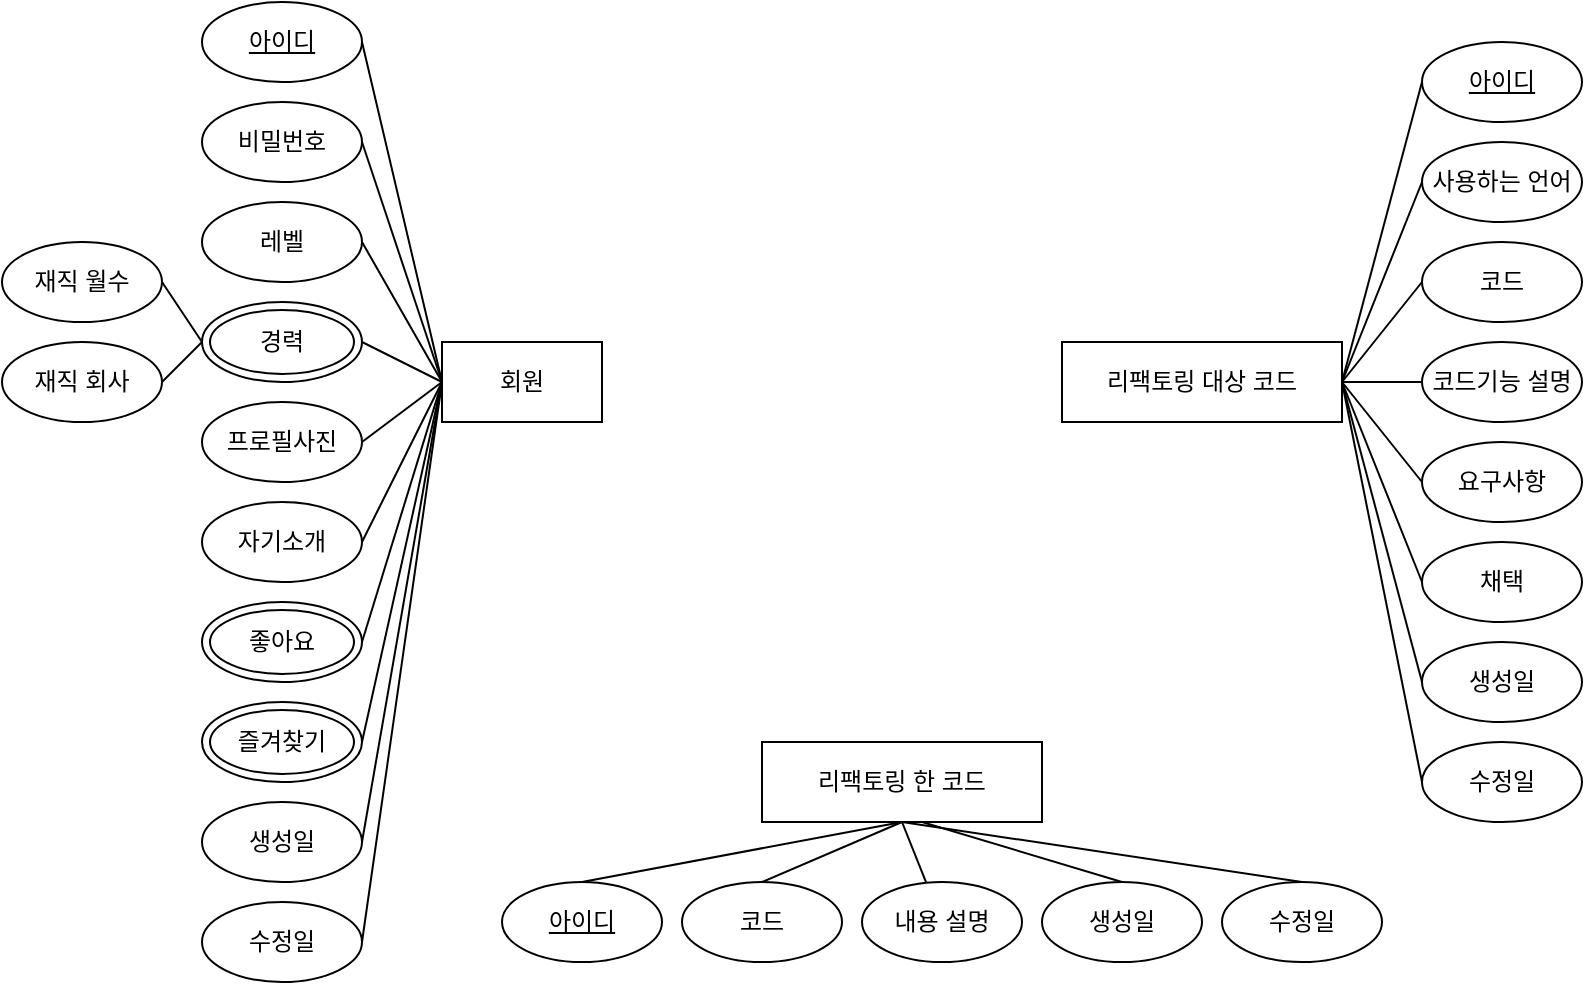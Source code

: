 <mxfile version="20.2.8" type="github">
  <diagram id="OBB000rxiE3-gPW8BQ-Y" name="페이지-1">
    <mxGraphModel dx="1038" dy="547" grid="1" gridSize="10" guides="1" tooltips="1" connect="1" arrows="1" fold="1" page="1" pageScale="1" pageWidth="827" pageHeight="1169" math="0" shadow="0">
      <root>
        <mxCell id="0" />
        <mxCell id="1" parent="0" />
        <mxCell id="gdsI4690DeXEd4IL5GdT-1" value="회원" style="whiteSpace=wrap;html=1;" vertex="1" parent="1">
          <mxGeometry x="240" y="210" width="80" height="40" as="geometry" />
        </mxCell>
        <mxCell id="gdsI4690DeXEd4IL5GdT-25" style="edgeStyle=none;rounded=0;orthogonalLoop=1;jettySize=auto;html=1;endArrow=none;endFill=0;exitX=1;exitY=0.5;exitDx=0;exitDy=0;" edge="1" parent="1" source="gdsI4690DeXEd4IL5GdT-2">
          <mxGeometry relative="1" as="geometry">
            <mxPoint x="240" y="230" as="targetPoint" />
          </mxGeometry>
        </mxCell>
        <mxCell id="gdsI4690DeXEd4IL5GdT-2" value="아이디" style="ellipse;whiteSpace=wrap;html=1;fontStyle=4" vertex="1" parent="1">
          <mxGeometry x="120" y="40" width="80" height="40" as="geometry" />
        </mxCell>
        <mxCell id="gdsI4690DeXEd4IL5GdT-24" style="edgeStyle=none;rounded=0;orthogonalLoop=1;jettySize=auto;html=1;endArrow=none;endFill=0;exitX=1;exitY=0.5;exitDx=0;exitDy=0;" edge="1" parent="1" source="gdsI4690DeXEd4IL5GdT-3">
          <mxGeometry relative="1" as="geometry">
            <mxPoint x="240" y="230" as="targetPoint" />
          </mxGeometry>
        </mxCell>
        <mxCell id="gdsI4690DeXEd4IL5GdT-3" value="비밀번호" style="ellipse;whiteSpace=wrap;html=1;" vertex="1" parent="1">
          <mxGeometry x="120" y="90" width="80" height="40" as="geometry" />
        </mxCell>
        <mxCell id="gdsI4690DeXEd4IL5GdT-23" style="edgeStyle=none;rounded=0;orthogonalLoop=1;jettySize=auto;html=1;entryX=0;entryY=0.5;entryDx=0;entryDy=0;endArrow=none;endFill=0;exitX=1;exitY=0.5;exitDx=0;exitDy=0;" edge="1" parent="1" source="gdsI4690DeXEd4IL5GdT-4" target="gdsI4690DeXEd4IL5GdT-1">
          <mxGeometry relative="1" as="geometry" />
        </mxCell>
        <mxCell id="gdsI4690DeXEd4IL5GdT-4" value="레벨" style="ellipse;whiteSpace=wrap;html=1;" vertex="1" parent="1">
          <mxGeometry x="120" y="140" width="80" height="40" as="geometry" />
        </mxCell>
        <mxCell id="gdsI4690DeXEd4IL5GdT-18" style="edgeStyle=none;rounded=0;orthogonalLoop=1;jettySize=auto;html=1;entryX=0;entryY=0.5;entryDx=0;entryDy=0;endArrow=none;endFill=0;exitX=1;exitY=0.5;exitDx=0;exitDy=0;" edge="1" parent="1" source="gdsI4690DeXEd4IL5GdT-6" target="gdsI4690DeXEd4IL5GdT-1">
          <mxGeometry relative="1" as="geometry" />
        </mxCell>
        <mxCell id="gdsI4690DeXEd4IL5GdT-6" value="경력" style="ellipse;shape=doubleEllipse;whiteSpace=wrap;html=1;" vertex="1" parent="1">
          <mxGeometry x="120" y="190" width="80" height="40" as="geometry" />
        </mxCell>
        <mxCell id="gdsI4690DeXEd4IL5GdT-16" style="rounded=0;orthogonalLoop=1;jettySize=auto;html=1;entryX=0;entryY=0.5;entryDx=0;entryDy=0;endArrow=none;endFill=0;exitX=1;exitY=0.5;exitDx=0;exitDy=0;" edge="1" parent="1" source="gdsI4690DeXEd4IL5GdT-8" target="gdsI4690DeXEd4IL5GdT-6">
          <mxGeometry relative="1" as="geometry" />
        </mxCell>
        <mxCell id="gdsI4690DeXEd4IL5GdT-8" value="재직 월수" style="ellipse;whiteSpace=wrap;html=1;" vertex="1" parent="1">
          <mxGeometry x="20" y="160" width="80" height="40" as="geometry" />
        </mxCell>
        <mxCell id="gdsI4690DeXEd4IL5GdT-17" style="edgeStyle=none;rounded=0;orthogonalLoop=1;jettySize=auto;html=1;entryX=0;entryY=0.5;entryDx=0;entryDy=0;endArrow=none;endFill=0;exitX=1;exitY=0.5;exitDx=0;exitDy=0;" edge="1" parent="1" source="gdsI4690DeXEd4IL5GdT-9" target="gdsI4690DeXEd4IL5GdT-6">
          <mxGeometry relative="1" as="geometry" />
        </mxCell>
        <mxCell id="gdsI4690DeXEd4IL5GdT-9" value="재직 회사" style="ellipse;whiteSpace=wrap;html=1;" vertex="1" parent="1">
          <mxGeometry x="20" y="210" width="80" height="40" as="geometry" />
        </mxCell>
        <mxCell id="gdsI4690DeXEd4IL5GdT-19" style="edgeStyle=none;rounded=0;orthogonalLoop=1;jettySize=auto;html=1;entryX=0;entryY=0.5;entryDx=0;entryDy=0;endArrow=none;endFill=0;exitX=1;exitY=0.5;exitDx=0;exitDy=0;" edge="1" parent="1" source="gdsI4690DeXEd4IL5GdT-10" target="gdsI4690DeXEd4IL5GdT-1">
          <mxGeometry relative="1" as="geometry" />
        </mxCell>
        <mxCell id="gdsI4690DeXEd4IL5GdT-10" value="프로필사진" style="ellipse;whiteSpace=wrap;html=1;" vertex="1" parent="1">
          <mxGeometry x="120" y="240" width="80" height="40" as="geometry" />
        </mxCell>
        <mxCell id="gdsI4690DeXEd4IL5GdT-20" style="edgeStyle=none;rounded=0;orthogonalLoop=1;jettySize=auto;html=1;entryX=0;entryY=0.5;entryDx=0;entryDy=0;endArrow=none;endFill=0;exitX=1;exitY=0.5;exitDx=0;exitDy=0;" edge="1" parent="1" source="gdsI4690DeXEd4IL5GdT-11" target="gdsI4690DeXEd4IL5GdT-1">
          <mxGeometry relative="1" as="geometry" />
        </mxCell>
        <mxCell id="gdsI4690DeXEd4IL5GdT-11" value="자기소개" style="ellipse;whiteSpace=wrap;html=1;" vertex="1" parent="1">
          <mxGeometry x="120" y="290" width="80" height="40" as="geometry" />
        </mxCell>
        <mxCell id="gdsI4690DeXEd4IL5GdT-21" style="edgeStyle=none;rounded=0;orthogonalLoop=1;jettySize=auto;html=1;entryX=0;entryY=0.5;entryDx=0;entryDy=0;endArrow=none;endFill=0;exitX=1;exitY=0.5;exitDx=0;exitDy=0;" edge="1" parent="1" source="gdsI4690DeXEd4IL5GdT-12" target="gdsI4690DeXEd4IL5GdT-1">
          <mxGeometry relative="1" as="geometry" />
        </mxCell>
        <mxCell id="gdsI4690DeXEd4IL5GdT-12" value="생성일" style="ellipse;whiteSpace=wrap;html=1;" vertex="1" parent="1">
          <mxGeometry x="120" y="440" width="80" height="40" as="geometry" />
        </mxCell>
        <mxCell id="gdsI4690DeXEd4IL5GdT-22" style="edgeStyle=none;rounded=0;orthogonalLoop=1;jettySize=auto;html=1;endArrow=none;endFill=0;exitX=1;exitY=0.5;exitDx=0;exitDy=0;" edge="1" parent="1" source="gdsI4690DeXEd4IL5GdT-13">
          <mxGeometry relative="1" as="geometry">
            <mxPoint x="240" y="230" as="targetPoint" />
          </mxGeometry>
        </mxCell>
        <mxCell id="gdsI4690DeXEd4IL5GdT-13" value="수정일" style="ellipse;whiteSpace=wrap;html=1;" vertex="1" parent="1">
          <mxGeometry x="120" y="490" width="80" height="40" as="geometry" />
        </mxCell>
        <mxCell id="gdsI4690DeXEd4IL5GdT-29" style="edgeStyle=none;rounded=0;orthogonalLoop=1;jettySize=auto;html=1;endArrow=none;endFill=0;exitX=1;exitY=0.5;exitDx=0;exitDy=0;" edge="1" parent="1" source="gdsI4690DeXEd4IL5GdT-28">
          <mxGeometry relative="1" as="geometry">
            <mxPoint x="240" y="230" as="targetPoint" />
          </mxGeometry>
        </mxCell>
        <mxCell id="gdsI4690DeXEd4IL5GdT-28" value="즐겨찾기" style="ellipse;shape=doubleEllipse;whiteSpace=wrap;html=1;" vertex="1" parent="1">
          <mxGeometry x="120" y="390" width="80" height="40" as="geometry" />
        </mxCell>
        <mxCell id="gdsI4690DeXEd4IL5GdT-31" value="리팩토링 대상 코드" style="whiteSpace=wrap;html=1;" vertex="1" parent="1">
          <mxGeometry x="550" y="210" width="140" height="40" as="geometry" />
        </mxCell>
        <mxCell id="gdsI4690DeXEd4IL5GdT-44" style="edgeStyle=none;rounded=0;orthogonalLoop=1;jettySize=auto;html=1;entryX=1;entryY=0.5;entryDx=0;entryDy=0;endArrow=none;endFill=0;exitX=0;exitY=0.5;exitDx=0;exitDy=0;" edge="1" parent="1" source="gdsI4690DeXEd4IL5GdT-36" target="gdsI4690DeXEd4IL5GdT-31">
          <mxGeometry relative="1" as="geometry" />
        </mxCell>
        <mxCell id="gdsI4690DeXEd4IL5GdT-36" value="아이디" style="ellipse;whiteSpace=wrap;html=1;fontStyle=4" vertex="1" parent="1">
          <mxGeometry x="730" y="60" width="80" height="40" as="geometry" />
        </mxCell>
        <mxCell id="gdsI4690DeXEd4IL5GdT-45" style="edgeStyle=none;rounded=0;orthogonalLoop=1;jettySize=auto;html=1;entryX=1;entryY=0.5;entryDx=0;entryDy=0;endArrow=none;endFill=0;exitX=0;exitY=0.5;exitDx=0;exitDy=0;" edge="1" parent="1" source="gdsI4690DeXEd4IL5GdT-37" target="gdsI4690DeXEd4IL5GdT-31">
          <mxGeometry relative="1" as="geometry" />
        </mxCell>
        <mxCell id="gdsI4690DeXEd4IL5GdT-37" value="사용하는 언어" style="ellipse;whiteSpace=wrap;html=1;" vertex="1" parent="1">
          <mxGeometry x="730" y="110" width="80" height="40" as="geometry" />
        </mxCell>
        <mxCell id="gdsI4690DeXEd4IL5GdT-46" style="edgeStyle=none;rounded=0;orthogonalLoop=1;jettySize=auto;html=1;endArrow=none;endFill=0;exitX=0;exitY=0.5;exitDx=0;exitDy=0;" edge="1" parent="1" source="gdsI4690DeXEd4IL5GdT-38">
          <mxGeometry relative="1" as="geometry">
            <mxPoint x="690" y="230" as="targetPoint" />
          </mxGeometry>
        </mxCell>
        <mxCell id="gdsI4690DeXEd4IL5GdT-38" value="코드" style="ellipse;whiteSpace=wrap;html=1;" vertex="1" parent="1">
          <mxGeometry x="730" y="160" width="80" height="40" as="geometry" />
        </mxCell>
        <mxCell id="gdsI4690DeXEd4IL5GdT-47" style="edgeStyle=none;rounded=0;orthogonalLoop=1;jettySize=auto;html=1;endArrow=none;endFill=0;" edge="1" parent="1" source="gdsI4690DeXEd4IL5GdT-39">
          <mxGeometry relative="1" as="geometry">
            <mxPoint x="690" y="230" as="targetPoint" />
          </mxGeometry>
        </mxCell>
        <mxCell id="gdsI4690DeXEd4IL5GdT-39" value="코드기능 설명" style="ellipse;whiteSpace=wrap;html=1;" vertex="1" parent="1">
          <mxGeometry x="730" y="210" width="80" height="40" as="geometry" />
        </mxCell>
        <mxCell id="gdsI4690DeXEd4IL5GdT-48" style="edgeStyle=none;rounded=0;orthogonalLoop=1;jettySize=auto;html=1;entryX=1;entryY=0.5;entryDx=0;entryDy=0;endArrow=none;endFill=0;exitX=0;exitY=0.5;exitDx=0;exitDy=0;" edge="1" parent="1" source="gdsI4690DeXEd4IL5GdT-40" target="gdsI4690DeXEd4IL5GdT-31">
          <mxGeometry relative="1" as="geometry" />
        </mxCell>
        <mxCell id="gdsI4690DeXEd4IL5GdT-40" value="요구사항" style="ellipse;whiteSpace=wrap;html=1;" vertex="1" parent="1">
          <mxGeometry x="730" y="260" width="80" height="40" as="geometry" />
        </mxCell>
        <mxCell id="gdsI4690DeXEd4IL5GdT-49" style="edgeStyle=none;rounded=0;orthogonalLoop=1;jettySize=auto;html=1;entryX=1;entryY=0.5;entryDx=0;entryDy=0;endArrow=none;endFill=0;exitX=0;exitY=0.5;exitDx=0;exitDy=0;" edge="1" parent="1" source="gdsI4690DeXEd4IL5GdT-41" target="gdsI4690DeXEd4IL5GdT-31">
          <mxGeometry relative="1" as="geometry" />
        </mxCell>
        <mxCell id="gdsI4690DeXEd4IL5GdT-41" value="채택" style="ellipse;whiteSpace=wrap;html=1;" vertex="1" parent="1">
          <mxGeometry x="730" y="310" width="80" height="40" as="geometry" />
        </mxCell>
        <mxCell id="gdsI4690DeXEd4IL5GdT-50" style="edgeStyle=none;rounded=0;orthogonalLoop=1;jettySize=auto;html=1;endArrow=none;endFill=0;exitX=0;exitY=0.5;exitDx=0;exitDy=0;" edge="1" parent="1" source="gdsI4690DeXEd4IL5GdT-42">
          <mxGeometry relative="1" as="geometry">
            <mxPoint x="690" y="230" as="targetPoint" />
          </mxGeometry>
        </mxCell>
        <mxCell id="gdsI4690DeXEd4IL5GdT-42" value="생성일" style="ellipse;whiteSpace=wrap;html=1;" vertex="1" parent="1">
          <mxGeometry x="730" y="360" width="80" height="40" as="geometry" />
        </mxCell>
        <mxCell id="gdsI4690DeXEd4IL5GdT-51" style="edgeStyle=none;rounded=0;orthogonalLoop=1;jettySize=auto;html=1;entryX=1;entryY=0.5;entryDx=0;entryDy=0;endArrow=none;endFill=0;exitX=0;exitY=0.5;exitDx=0;exitDy=0;" edge="1" parent="1" source="gdsI4690DeXEd4IL5GdT-43" target="gdsI4690DeXEd4IL5GdT-31">
          <mxGeometry relative="1" as="geometry" />
        </mxCell>
        <mxCell id="gdsI4690DeXEd4IL5GdT-43" value="수정일" style="ellipse;whiteSpace=wrap;html=1;" vertex="1" parent="1">
          <mxGeometry x="730" y="410" width="80" height="40" as="geometry" />
        </mxCell>
        <mxCell id="gdsI4690DeXEd4IL5GdT-61" style="edgeStyle=none;rounded=0;orthogonalLoop=1;jettySize=auto;html=1;endArrow=none;endFill=0;" edge="1" parent="1" target="gdsI4690DeXEd4IL5GdT-55">
          <mxGeometry relative="1" as="geometry">
            <mxPoint x="470" y="450" as="sourcePoint" />
          </mxGeometry>
        </mxCell>
        <mxCell id="gdsI4690DeXEd4IL5GdT-52" value="리팩토링 한 코드" style="whiteSpace=wrap;html=1;" vertex="1" parent="1">
          <mxGeometry x="400" y="410" width="140" height="40" as="geometry" />
        </mxCell>
        <mxCell id="gdsI4690DeXEd4IL5GdT-63" style="edgeStyle=none;rounded=0;orthogonalLoop=1;jettySize=auto;html=1;entryX=0.5;entryY=1;entryDx=0;entryDy=0;endArrow=none;endFill=0;exitX=0.5;exitY=0;exitDx=0;exitDy=0;" edge="1" parent="1" source="gdsI4690DeXEd4IL5GdT-53" target="gdsI4690DeXEd4IL5GdT-52">
          <mxGeometry relative="1" as="geometry" />
        </mxCell>
        <mxCell id="gdsI4690DeXEd4IL5GdT-53" value="아이디" style="ellipse;whiteSpace=wrap;html=1;fontStyle=4" vertex="1" parent="1">
          <mxGeometry x="270" y="480" width="80" height="40" as="geometry" />
        </mxCell>
        <mxCell id="gdsI4690DeXEd4IL5GdT-62" style="edgeStyle=none;rounded=0;orthogonalLoop=1;jettySize=auto;html=1;entryX=0.5;entryY=1;entryDx=0;entryDy=0;endArrow=none;endFill=0;exitX=0.5;exitY=0;exitDx=0;exitDy=0;" edge="1" parent="1" source="gdsI4690DeXEd4IL5GdT-54" target="gdsI4690DeXEd4IL5GdT-52">
          <mxGeometry relative="1" as="geometry" />
        </mxCell>
        <mxCell id="gdsI4690DeXEd4IL5GdT-54" value="코드" style="ellipse;whiteSpace=wrap;html=1;" vertex="1" parent="1">
          <mxGeometry x="360" y="480" width="80" height="40" as="geometry" />
        </mxCell>
        <mxCell id="gdsI4690DeXEd4IL5GdT-55" value="내용 설명" style="ellipse;whiteSpace=wrap;html=1;" vertex="1" parent="1">
          <mxGeometry x="450" y="480" width="80" height="40" as="geometry" />
        </mxCell>
        <mxCell id="gdsI4690DeXEd4IL5GdT-57" style="edgeStyle=none;rounded=0;orthogonalLoop=1;jettySize=auto;html=1;entryX=0;entryY=0.5;entryDx=0;entryDy=0;endArrow=none;endFill=0;exitX=1;exitY=0.5;exitDx=0;exitDy=0;" edge="1" parent="1" target="gdsI4690DeXEd4IL5GdT-1">
          <mxGeometry relative="1" as="geometry">
            <mxPoint x="200" y="360" as="sourcePoint" />
          </mxGeometry>
        </mxCell>
        <mxCell id="gdsI4690DeXEd4IL5GdT-58" value="좋아요" style="ellipse;shape=doubleEllipse;whiteSpace=wrap;html=1;" vertex="1" parent="1">
          <mxGeometry x="120" y="340" width="80" height="40" as="geometry" />
        </mxCell>
        <mxCell id="gdsI4690DeXEd4IL5GdT-64" style="edgeStyle=none;rounded=0;orthogonalLoop=1;jettySize=auto;html=1;endArrow=none;endFill=0;exitX=0.5;exitY=0;exitDx=0;exitDy=0;" edge="1" parent="1" source="gdsI4690DeXEd4IL5GdT-59">
          <mxGeometry relative="1" as="geometry">
            <mxPoint x="480" y="450" as="targetPoint" />
          </mxGeometry>
        </mxCell>
        <mxCell id="gdsI4690DeXEd4IL5GdT-59" value="생성일" style="ellipse;whiteSpace=wrap;html=1;" vertex="1" parent="1">
          <mxGeometry x="540" y="480" width="80" height="40" as="geometry" />
        </mxCell>
        <mxCell id="gdsI4690DeXEd4IL5GdT-65" style="edgeStyle=none;rounded=0;orthogonalLoop=1;jettySize=auto;html=1;entryX=0.5;entryY=1;entryDx=0;entryDy=0;endArrow=none;endFill=0;exitX=0.5;exitY=0;exitDx=0;exitDy=0;" edge="1" parent="1" source="gdsI4690DeXEd4IL5GdT-60" target="gdsI4690DeXEd4IL5GdT-52">
          <mxGeometry relative="1" as="geometry" />
        </mxCell>
        <mxCell id="gdsI4690DeXEd4IL5GdT-60" value="수정일" style="ellipse;whiteSpace=wrap;html=1;" vertex="1" parent="1">
          <mxGeometry x="630" y="480" width="80" height="40" as="geometry" />
        </mxCell>
      </root>
    </mxGraphModel>
  </diagram>
</mxfile>
